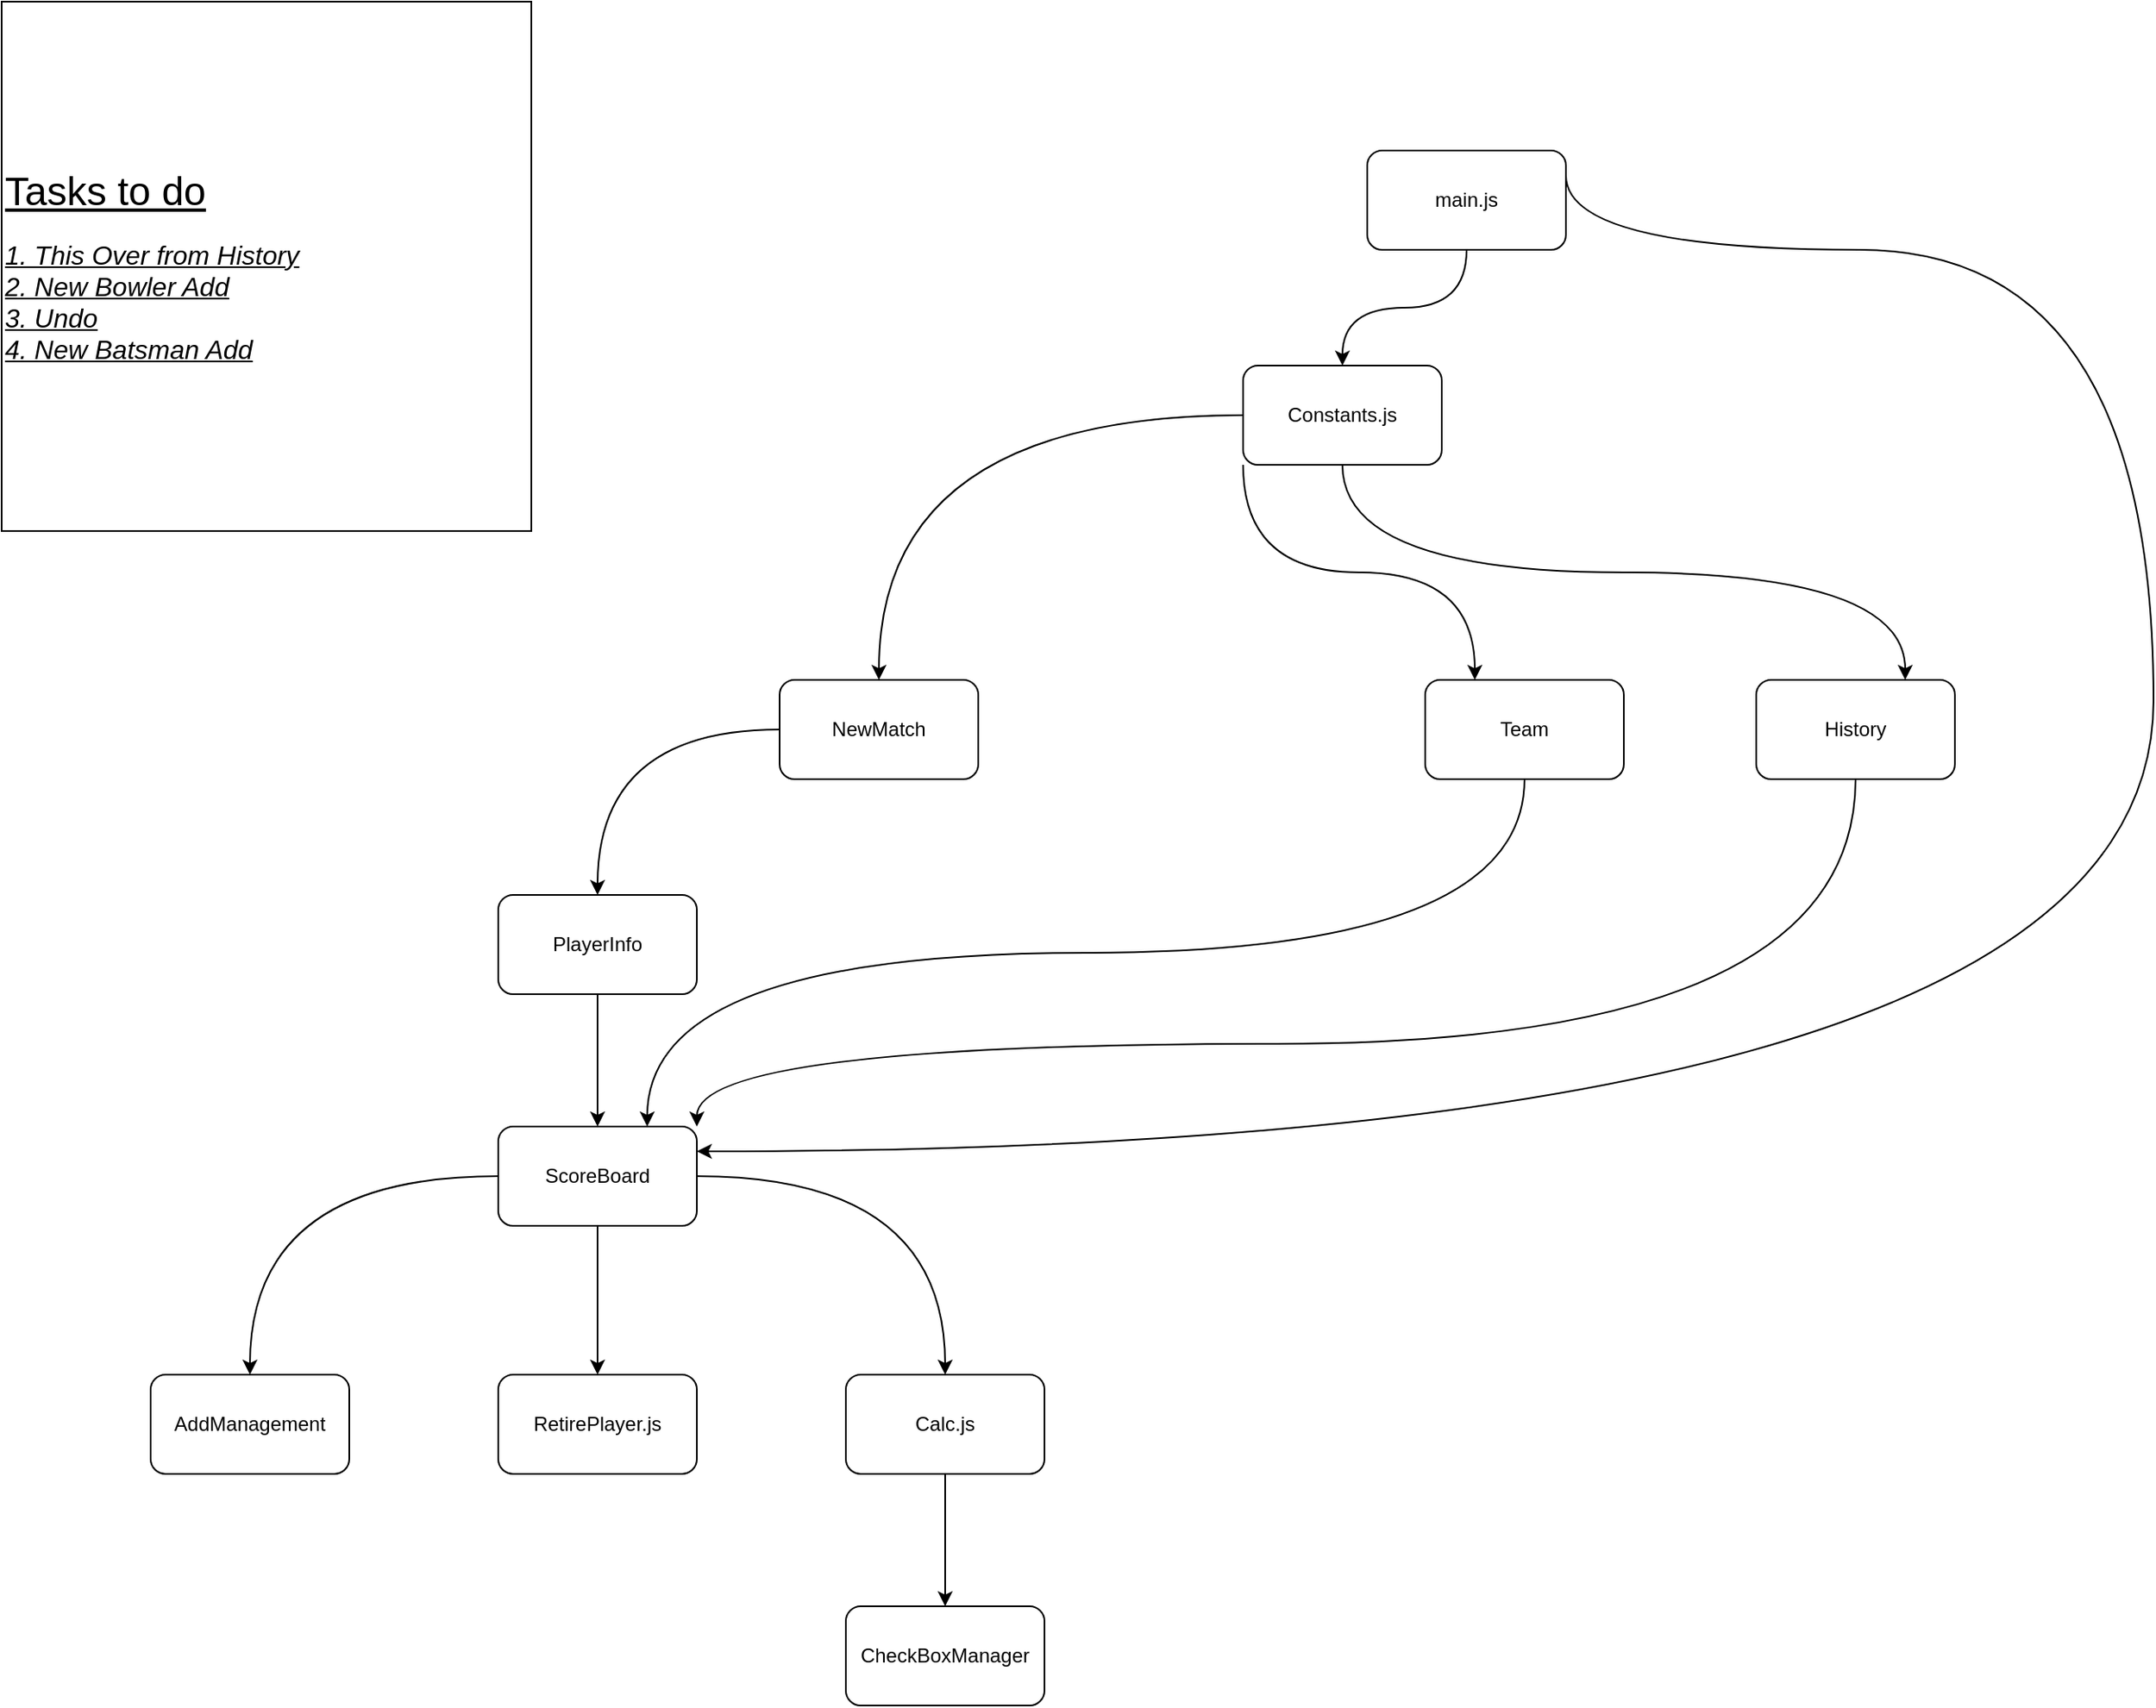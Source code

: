 <mxfile version="16.5.3" type="device"><diagram id="EwAbV110WhNjTgljToI0" name="Page-1"><mxGraphModel dx="1359" dy="569" grid="1" gridSize="10" guides="1" tooltips="1" connect="1" arrows="1" fold="1" page="1" pageScale="1" pageWidth="850" pageHeight="1100" math="0" shadow="0"><root><mxCell id="0"/><mxCell id="1" parent="0"/><mxCell id="g9JkAYRJktooi2zVS4i8-7" style="edgeStyle=orthogonalEdgeStyle;rounded=0;orthogonalLoop=1;jettySize=auto;html=1;exitX=0.5;exitY=1;exitDx=0;exitDy=0;entryX=0.5;entryY=0;entryDx=0;entryDy=0;curved=1;" parent="1" source="g9JkAYRJktooi2zVS4i8-1" target="g9JkAYRJktooi2zVS4i8-2" edge="1"><mxGeometry relative="1" as="geometry"/></mxCell><mxCell id="g9JkAYRJktooi2zVS4i8-8" style="rounded=0;orthogonalLoop=1;jettySize=auto;html=1;exitX=1;exitY=0.25;exitDx=0;exitDy=0;entryX=1;entryY=0.25;entryDx=0;entryDy=0;edgeStyle=orthogonalEdgeStyle;curved=1;" parent="1" source="g9JkAYRJktooi2zVS4i8-1" target="g9JkAYRJktooi2zVS4i8-22" edge="1"><mxGeometry relative="1" as="geometry"><mxPoint x="-350" y="720" as="targetPoint"/><Array as="points"><mxPoint x="125" y="180"/><mxPoint x="480" y="180"/><mxPoint x="480" y="725"/></Array></mxGeometry></mxCell><mxCell id="g9JkAYRJktooi2zVS4i8-1" value="main.js" style="rounded=1;whiteSpace=wrap;html=1;" parent="1" vertex="1"><mxGeometry x="5" y="120" width="120" height="60" as="geometry"/></mxCell><mxCell id="g9JkAYRJktooi2zVS4i8-9" style="edgeStyle=orthogonalEdgeStyle;curved=1;rounded=0;orthogonalLoop=1;jettySize=auto;html=1;exitX=0;exitY=0.5;exitDx=0;exitDy=0;entryX=0.5;entryY=0;entryDx=0;entryDy=0;" parent="1" source="g9JkAYRJktooi2zVS4i8-2" target="g9JkAYRJktooi2zVS4i8-6" edge="1"><mxGeometry relative="1" as="geometry"/></mxCell><mxCell id="g9JkAYRJktooi2zVS4i8-10" style="edgeStyle=orthogonalEdgeStyle;curved=1;rounded=0;orthogonalLoop=1;jettySize=auto;html=1;exitX=0;exitY=1;exitDx=0;exitDy=0;entryX=0.25;entryY=0;entryDx=0;entryDy=0;" parent="1" source="g9JkAYRJktooi2zVS4i8-2" target="g9JkAYRJktooi2zVS4i8-4" edge="1"><mxGeometry relative="1" as="geometry"/></mxCell><mxCell id="g9JkAYRJktooi2zVS4i8-11" style="edgeStyle=orthogonalEdgeStyle;curved=1;rounded=0;orthogonalLoop=1;jettySize=auto;html=1;exitX=0.5;exitY=1;exitDx=0;exitDy=0;entryX=0.75;entryY=0;entryDx=0;entryDy=0;" parent="1" source="g9JkAYRJktooi2zVS4i8-2" target="g9JkAYRJktooi2zVS4i8-5" edge="1"><mxGeometry relative="1" as="geometry"/></mxCell><mxCell id="g9JkAYRJktooi2zVS4i8-2" value="Constants.js" style="rounded=1;whiteSpace=wrap;html=1;" parent="1" vertex="1"><mxGeometry x="-70" y="250" width="120" height="60" as="geometry"/></mxCell><mxCell id="g9JkAYRJktooi2zVS4i8-33" style="edgeStyle=orthogonalEdgeStyle;curved=1;rounded=0;orthogonalLoop=1;jettySize=auto;html=1;exitX=0.5;exitY=1;exitDx=0;exitDy=0;entryX=0.75;entryY=0;entryDx=0;entryDy=0;" parent="1" source="g9JkAYRJktooi2zVS4i8-4" target="g9JkAYRJktooi2zVS4i8-22" edge="1"><mxGeometry relative="1" as="geometry"/></mxCell><mxCell id="g9JkAYRJktooi2zVS4i8-4" value="Team" style="rounded=1;whiteSpace=wrap;html=1;" parent="1" vertex="1"><mxGeometry x="40" y="440" width="120" height="60" as="geometry"/></mxCell><mxCell id="g9JkAYRJktooi2zVS4i8-34" style="edgeStyle=orthogonalEdgeStyle;curved=1;rounded=0;orthogonalLoop=1;jettySize=auto;html=1;exitX=0.5;exitY=1;exitDx=0;exitDy=0;entryX=1;entryY=0;entryDx=0;entryDy=0;" parent="1" source="g9JkAYRJktooi2zVS4i8-5" target="g9JkAYRJktooi2zVS4i8-22" edge="1"><mxGeometry relative="1" as="geometry"><Array as="points"><mxPoint x="300" y="660"/><mxPoint x="-400" y="660"/></Array></mxGeometry></mxCell><mxCell id="g9JkAYRJktooi2zVS4i8-5" value="History" style="rounded=1;whiteSpace=wrap;html=1;" parent="1" vertex="1"><mxGeometry x="240" y="440" width="120" height="60" as="geometry"/></mxCell><mxCell id="g9JkAYRJktooi2zVS4i8-19" style="edgeStyle=orthogonalEdgeStyle;curved=1;rounded=0;orthogonalLoop=1;jettySize=auto;html=1;exitX=0;exitY=0.5;exitDx=0;exitDy=0;" parent="1" source="g9JkAYRJktooi2zVS4i8-6" target="g9JkAYRJktooi2zVS4i8-16" edge="1"><mxGeometry relative="1" as="geometry"/></mxCell><mxCell id="g9JkAYRJktooi2zVS4i8-6" value="NewMatch" style="rounded=1;whiteSpace=wrap;html=1;" parent="1" vertex="1"><mxGeometry x="-350" y="440" width="120" height="60" as="geometry"/></mxCell><mxCell id="g9JkAYRJktooi2zVS4i8-23" style="edgeStyle=orthogonalEdgeStyle;curved=1;rounded=0;orthogonalLoop=1;jettySize=auto;html=1;exitX=0.5;exitY=1;exitDx=0;exitDy=0;entryX=0.5;entryY=0;entryDx=0;entryDy=0;" parent="1" source="g9JkAYRJktooi2zVS4i8-16" target="g9JkAYRJktooi2zVS4i8-22" edge="1"><mxGeometry relative="1" as="geometry"/></mxCell><mxCell id="g9JkAYRJktooi2zVS4i8-16" value="PlayerInfo" style="rounded=1;whiteSpace=wrap;html=1;" parent="1" vertex="1"><mxGeometry x="-520" y="570" width="120" height="60" as="geometry"/></mxCell><mxCell id="g9JkAYRJktooi2zVS4i8-27" style="edgeStyle=orthogonalEdgeStyle;curved=1;rounded=0;orthogonalLoop=1;jettySize=auto;html=1;exitX=0;exitY=0.5;exitDx=0;exitDy=0;" parent="1" source="g9JkAYRJktooi2zVS4i8-22" target="g9JkAYRJktooi2zVS4i8-26" edge="1"><mxGeometry relative="1" as="geometry"/></mxCell><mxCell id="g9JkAYRJktooi2zVS4i8-28" style="edgeStyle=orthogonalEdgeStyle;curved=1;rounded=0;orthogonalLoop=1;jettySize=auto;html=1;exitX=1;exitY=0.5;exitDx=0;exitDy=0;entryX=0.5;entryY=0;entryDx=0;entryDy=0;" parent="1" source="g9JkAYRJktooi2zVS4i8-22" target="g9JkAYRJktooi2zVS4i8-24" edge="1"><mxGeometry relative="1" as="geometry"/></mxCell><mxCell id="g9JkAYRJktooi2zVS4i8-29" style="edgeStyle=orthogonalEdgeStyle;curved=1;rounded=0;orthogonalLoop=1;jettySize=auto;html=1;exitX=0.5;exitY=1;exitDx=0;exitDy=0;entryX=0.5;entryY=0;entryDx=0;entryDy=0;" parent="1" source="g9JkAYRJktooi2zVS4i8-22" target="g9JkAYRJktooi2zVS4i8-25" edge="1"><mxGeometry relative="1" as="geometry"/></mxCell><mxCell id="g9JkAYRJktooi2zVS4i8-22" value="ScoreBoard" style="rounded=1;whiteSpace=wrap;html=1;" parent="1" vertex="1"><mxGeometry x="-520" y="710" width="120" height="60" as="geometry"/></mxCell><mxCell id="g9JkAYRJktooi2zVS4i8-32" style="edgeStyle=orthogonalEdgeStyle;curved=1;rounded=0;orthogonalLoop=1;jettySize=auto;html=1;entryX=0.5;entryY=0;entryDx=0;entryDy=0;" parent="1" source="g9JkAYRJktooi2zVS4i8-24" target="g9JkAYRJktooi2zVS4i8-31" edge="1"><mxGeometry relative="1" as="geometry"/></mxCell><mxCell id="g9JkAYRJktooi2zVS4i8-24" value="Calc.js" style="rounded=1;whiteSpace=wrap;html=1;" parent="1" vertex="1"><mxGeometry x="-310" y="860" width="120" height="60" as="geometry"/></mxCell><mxCell id="g9JkAYRJktooi2zVS4i8-25" value="RetirePlayer.js" style="rounded=1;whiteSpace=wrap;html=1;" parent="1" vertex="1"><mxGeometry x="-520" y="860" width="120" height="60" as="geometry"/></mxCell><mxCell id="g9JkAYRJktooi2zVS4i8-26" value="AddManagement" style="rounded=1;whiteSpace=wrap;html=1;" parent="1" vertex="1"><mxGeometry x="-730" y="860" width="120" height="60" as="geometry"/></mxCell><mxCell id="g9JkAYRJktooi2zVS4i8-31" value="CheckBoxManager" style="rounded=1;whiteSpace=wrap;html=1;" parent="1" vertex="1"><mxGeometry x="-310" y="1000" width="120" height="60" as="geometry"/></mxCell><mxCell id="g9JkAYRJktooi2zVS4i8-35" value="&lt;font&gt;&lt;u style=&quot;font-size: 24px&quot;&gt;Tasks to do&lt;/u&gt;&lt;br&gt;&lt;div&gt;&lt;br&gt;&lt;/div&gt;&lt;div&gt;&lt;font size=&quot;3&quot;&gt;&lt;i&gt;&lt;u&gt;1. This Over from History&lt;/u&gt;&lt;/i&gt;&lt;/font&gt;&lt;/div&gt;&lt;div&gt;&lt;font size=&quot;3&quot;&gt;&lt;i&gt;&lt;u&gt;2. New Bowler Add&lt;/u&gt;&lt;/i&gt;&lt;/font&gt;&lt;/div&gt;&lt;div&gt;&lt;font size=&quot;3&quot;&gt;&lt;i&gt;&lt;u&gt;3. Undo&lt;/u&gt;&lt;/i&gt;&lt;/font&gt;&lt;/div&gt;&lt;div&gt;&lt;font size=&quot;3&quot;&gt;&lt;i&gt;&lt;u&gt;4. New Batsman Add&lt;/u&gt;&lt;/i&gt;&lt;/font&gt;&lt;/div&gt;&lt;/font&gt;" style="whiteSpace=wrap;html=1;aspect=fixed;align=left;" parent="1" vertex="1"><mxGeometry x="-820" y="30" width="320" height="320" as="geometry"/></mxCell></root></mxGraphModel></diagram></mxfile>